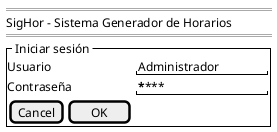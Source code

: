 @startsalt iniciarSesion-wireframe
{
    ====
    SigHor - Sistema Generador de Horarios
    ====
    {^" Iniciar sesión "
        Usuario    | "Administrador   "
        Contraseña | "********        "
        {
            [Cancel] | [  OK   ]
        }
    }
}
@endsalt


@startsalt iniciarSesion-credenciales-invalidas-wireframe
{
    ====
    SigHor - Sistema Generador de Horarios
    ====
    {^" Iniciar sesión "
        Usuario    | "Administrador   "
        Contraseña | "********        "
        {
            [Cancel] | [  OK   ]
        }
    }
    **usuario:contraseña no válida!**
    ====    
}
@endsalt